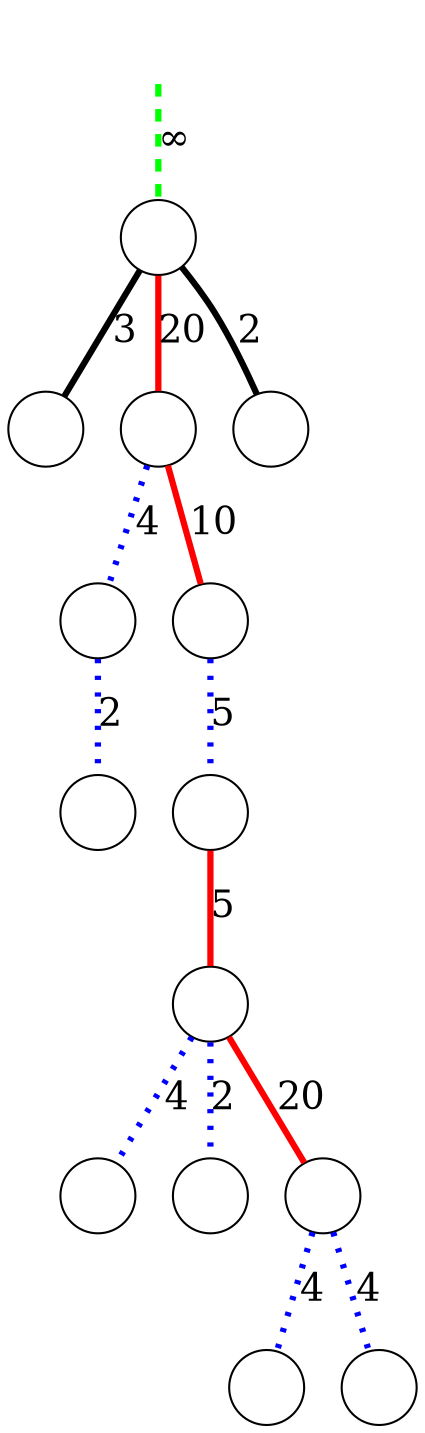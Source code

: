 digraph
{
	node [shape=circle, label=""];
	edge [dir=both, arrowtail=none, arrowhead=none, penwidth=3, fontsize=18];

	r -> n00 [label="&infin;", color=green, style=dashed];
	n00 -> n10 [label=3];
	n00 -> n11 [label=20, color=red, style=bold];
	n00 -> n12 [label=2];
	n11 -> n20 [label=4, color=blue, style=dotted];
	n11 -> n21 [label=10, color=red, style=bold];
	n20 -> n30 [label=2, color=blue, style=dotted];
	n21 -> n31 [label=5, color=blue, style=dotted];
	n31 -> n40 [label=5, color=red, style=bold];
	n40 -> n50 [label=4, color=blue, style=dotted];
	n40 -> n51 [label=2, color=blue, style=dotted];
	n40 -> n52 [label=20, color=red, style=bold];
	n52 -> n60 [label=4, color=blue, style=dotted];
	n52 -> n61 [label=4, color=blue, style=dotted];

	r [style=invisible];
}

